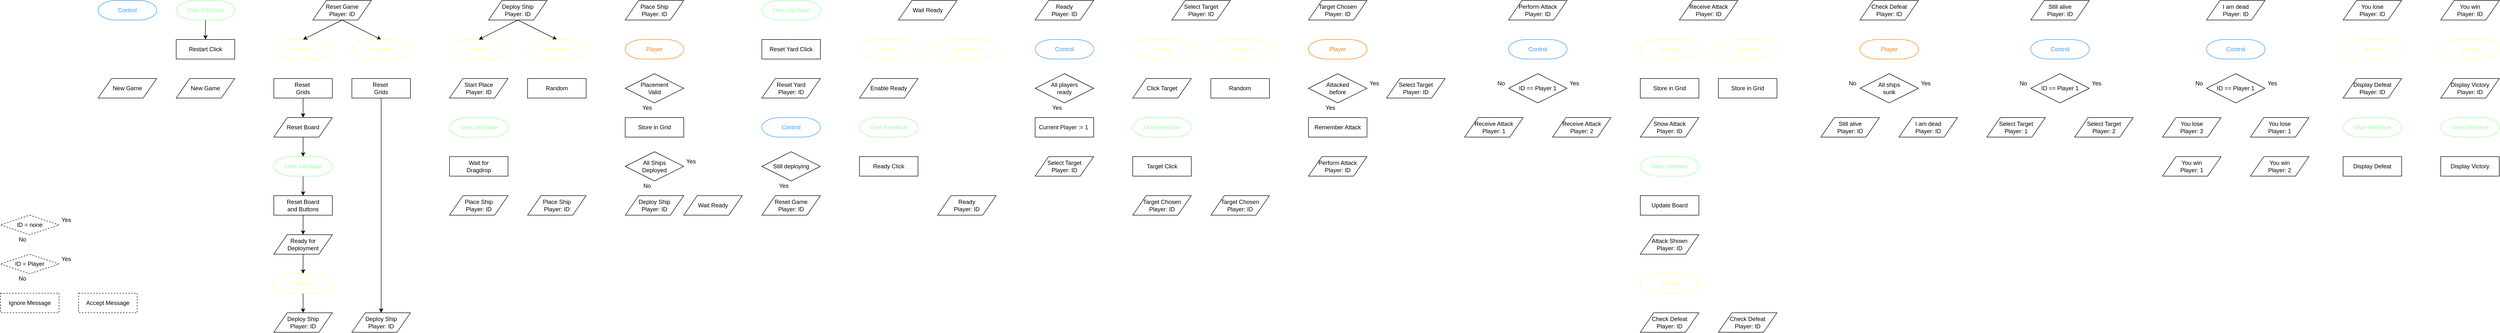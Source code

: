 <mxfile>
    <diagram id="Xxi2teXrWEbcAyIqJvam" name="Page-1">
        <mxGraphModel dx="1813" dy="797" grid="1" gridSize="10" guides="1" tooltips="1" connect="1" arrows="1" fold="1" page="0" pageScale="1" pageWidth="1654" pageHeight="2336" background="none" math="0" shadow="0">
            <root>
                <mxCell id="0"/>
                <mxCell id="1" parent="0"/>
                <mxCell id="10" value="New Game" style="shape=parallelogram;html=1;strokeWidth=1;perimeter=parallelogramPerimeter;whiteSpace=wrap;rounded=0;arcSize=12;size=0.23;fillColor=none;" vertex="1" parent="1">
                    <mxGeometry x="-120" y="240" width="120" height="40" as="geometry"/>
                </mxCell>
                <mxCell id="128" style="edgeStyle=none;html=1;exitX=0.5;exitY=1;exitDx=0;exitDy=0;entryX=0.5;entryY=0;entryDx=0;entryDy=0;" edge="1" parent="1" source="55" target="103">
                    <mxGeometry relative="1" as="geometry"/>
                </mxCell>
                <mxCell id="55" value="Reset&amp;nbsp;&lt;br&gt;Grids" style="rounded=0;whiteSpace=wrap;html=1;fillColor=none;" vertex="1" parent="1">
                    <mxGeometry x="240" y="240" width="120" height="40" as="geometry"/>
                </mxCell>
                <mxCell id="168" style="edgeStyle=none;html=1;entryX=0.5;entryY=0;entryDx=0;entryDy=0;" edge="1" parent="1" source="59" target="63">
                    <mxGeometry relative="1" as="geometry"/>
                </mxCell>
                <mxCell id="59" value="Reset Board&lt;br&gt;and Buttons" style="rounded=0;whiteSpace=wrap;html=1;fillColor=none;" vertex="1" parent="1">
                    <mxGeometry x="240" y="480" width="120" height="40" as="geometry"/>
                </mxCell>
                <mxCell id="169" style="edgeStyle=none;html=1;entryX=0.5;entryY=0;entryDx=0;entryDy=0;entryPerimeter=0;" edge="1" parent="1" source="63" target="167">
                    <mxGeometry relative="1" as="geometry"/>
                </mxCell>
                <mxCell id="63" value="Ready for&lt;br&gt;Deployment" style="shape=parallelogram;html=1;strokeWidth=1;perimeter=parallelogramPerimeter;whiteSpace=wrap;rounded=0;arcSize=12;size=0.23;fillColor=none;" vertex="1" parent="1">
                    <mxGeometry x="240" y="560" width="120" height="40" as="geometry"/>
                </mxCell>
                <mxCell id="239" style="edgeStyle=none;html=1;entryX=0.5;entryY=0;entryDx=0;entryDy=0;strokeColor=#FFFFFF;fontColor=#CCCC00;" edge="1" parent="1" source="79" target="55">
                    <mxGeometry relative="1" as="geometry"/>
                </mxCell>
                <mxCell id="79" value="Human" style="strokeWidth=1;html=1;shape=mxgraph.flowchart.terminator;whiteSpace=wrap;rounded=0;fillColor=none;fixedWidth=0;perimeter=rectanglePerimeter;expand=1;autosize=0;strokeColor=#FFFF99;fontColor=#FFFF99;" vertex="1" parent="1">
                    <mxGeometry x="240" y="160" width="120" height="40" as="geometry"/>
                </mxCell>
                <mxCell id="151" style="edgeStyle=none;html=1;exitX=0.5;exitY=1;exitDx=0;exitDy=0;exitPerimeter=0;entryX=0.5;entryY=0;entryDx=0;entryDy=0;" edge="1" parent="1" source="80" target="59">
                    <mxGeometry relative="1" as="geometry"/>
                </mxCell>
                <mxCell id="80" value="User Interface" style="strokeWidth=1;html=1;shape=mxgraph.flowchart.terminator;whiteSpace=wrap;rounded=0;fillColor=none;fixedWidth=0;perimeter=rectanglePerimeter;expand=1;autosize=0;strokeColor=#99FF99;fontColor=#99FF99;" vertex="1" parent="1">
                    <mxGeometry x="240" y="400" width="120" height="40" as="geometry"/>
                </mxCell>
                <mxCell id="159" style="edgeStyle=none;html=1;exitX=0.5;exitY=1;exitDx=0;exitDy=0;entryX=0.5;entryY=0;entryDx=0;entryDy=0;entryPerimeter=0;" edge="1" parent="1" source="103" target="80">
                    <mxGeometry relative="1" as="geometry"/>
                </mxCell>
                <mxCell id="103" value="Reset Board" style="shape=parallelogram;html=1;strokeWidth=1;perimeter=parallelogramPerimeter;whiteSpace=wrap;rounded=0;arcSize=12;size=0.23;fillColor=none;" vertex="1" parent="1">
                    <mxGeometry x="240" y="320" width="120" height="40" as="geometry"/>
                </mxCell>
                <mxCell id="143" style="edgeStyle=none;html=1;exitX=0.5;exitY=1;exitDx=0;exitDy=0;exitPerimeter=0;entryX=0.5;entryY=0;entryDx=0;entryDy=0;" edge="1" parent="1" source="109" target="111">
                    <mxGeometry relative="1" as="geometry"/>
                </mxCell>
                <mxCell id="109" value="User Interface" style="strokeWidth=1;html=1;shape=mxgraph.flowchart.terminator;whiteSpace=wrap;rounded=0;fillColor=none;fixedWidth=0;perimeter=rectanglePerimeter;expand=1;autosize=0;strokeColor=#99FF99;fontColor=#99FF99;" vertex="1" parent="1">
                    <mxGeometry x="40" y="80" width="120" height="40" as="geometry"/>
                </mxCell>
                <mxCell id="317" style="edgeStyle=none;html=1;entryX=0.5;entryY=0;entryDx=0;entryDy=0;strokeColor=#FFFFFF;fontColor=#CCCC00;" edge="1" parent="1" source="111" target="316">
                    <mxGeometry relative="1" as="geometry"/>
                </mxCell>
                <mxCell id="111" value="Restart Click" style="rounded=0;whiteSpace=wrap;html=1;fillColor=none;" vertex="1" parent="1">
                    <mxGeometry x="40" y="160" width="120" height="40" as="geometry"/>
                </mxCell>
                <mxCell id="157" style="edgeStyle=none;html=1;exitX=0.5;exitY=1;exitDx=0;exitDy=0;entryX=0.5;entryY=0;entryDx=0;entryDy=0;entryPerimeter=0;" edge="1" parent="1" source="130" target="133">
                    <mxGeometry relative="1" as="geometry"/>
                </mxCell>
                <mxCell id="158" style="edgeStyle=none;html=1;exitX=0.5;exitY=1;exitDx=0;exitDy=0;entryX=0.5;entryY=0;entryDx=0;entryDy=0;entryPerimeter=0;" edge="1" parent="1" source="130" target="79">
                    <mxGeometry relative="1" as="geometry"/>
                </mxCell>
                <mxCell id="130" value="Reset Game&lt;br&gt;Player: ID" style="shape=parallelogram;html=1;strokeWidth=1;perimeter=parallelogramPerimeter;whiteSpace=wrap;rounded=0;arcSize=12;size=0.23;fillColor=none;" vertex="1" parent="1">
                    <mxGeometry x="320" y="80" width="120" height="40" as="geometry"/>
                </mxCell>
                <mxCell id="131" style="edgeStyle=none;html=1;exitX=0.5;exitY=1;exitDx=0;exitDy=0;entryX=0.5;entryY=0;entryDx=0;entryDy=0;" edge="1" parent="1" source="132" target="134">
                    <mxGeometry relative="1" as="geometry"/>
                </mxCell>
                <mxCell id="132" value="Reset&amp;nbsp;&lt;br&gt;Grids" style="rounded=0;whiteSpace=wrap;html=1;fillColor=none;" vertex="1" parent="1">
                    <mxGeometry x="400" y="240" width="120" height="40" as="geometry"/>
                </mxCell>
                <mxCell id="240" style="edgeStyle=none;html=1;entryX=0.5;entryY=0;entryDx=0;entryDy=0;strokeColor=#FFFFFF;fontColor=#CCCC00;" edge="1" parent="1" source="133" target="132">
                    <mxGeometry relative="1" as="geometry"/>
                </mxCell>
                <mxCell id="133" value="Computer" style="strokeWidth=1;html=1;shape=mxgraph.flowchart.terminator;whiteSpace=wrap;rounded=0;fillColor=none;fixedWidth=0;perimeter=rectanglePerimeter;expand=1;autosize=0;strokeColor=#FFFF99;fontColor=#FFFF99;" vertex="1" parent="1">
                    <mxGeometry x="400" y="160" width="120" height="40" as="geometry"/>
                </mxCell>
                <mxCell id="134" value="Deploy Ship&lt;br&gt;Player: ID" style="shape=parallelogram;html=1;strokeWidth=1;perimeter=parallelogramPerimeter;whiteSpace=wrap;rounded=0;arcSize=12;size=0.23;fillColor=none;" vertex="1" parent="1">
                    <mxGeometry x="400" y="720" width="120" height="40" as="geometry"/>
                </mxCell>
                <mxCell id="318" style="edgeStyle=none;html=1;entryX=0.5;entryY=0;entryDx=0;entryDy=0;strokeColor=#FFFFFF;fontColor=#CCCC00;exitX=0.5;exitY=1;exitDx=0;exitDy=0;exitPerimeter=0;" edge="1" parent="1" source="335" target="10">
                    <mxGeometry relative="1" as="geometry">
                        <mxPoint x="-60" y="200" as="sourcePoint"/>
                    </mxGeometry>
                </mxCell>
                <mxCell id="183" style="edgeStyle=none;html=1;entryX=0.5;entryY=0;entryDx=0;entryDy=0;strokeColor=#FFFFFF;fontColor=#FFFFFF;" edge="1" parent="1" source="162" target="180">
                    <mxGeometry relative="1" as="geometry"/>
                </mxCell>
                <mxCell id="162" value="Human" style="strokeWidth=1;html=1;shape=mxgraph.flowchart.terminator;whiteSpace=wrap;rounded=0;fillColor=none;fixedWidth=0;perimeter=rectanglePerimeter;expand=1;autosize=0;strokeColor=#FFFF99;fontColor=#FFFF99;" vertex="1" parent="1">
                    <mxGeometry x="600" y="160" width="120" height="40" as="geometry"/>
                </mxCell>
                <mxCell id="163" style="edgeStyle=none;html=1;exitX=0.5;exitY=1;exitDx=0;exitDy=0;entryX=0.5;entryY=0;entryDx=0;entryDy=0;entryPerimeter=0;" edge="1" parent="1" source="165" target="166">
                    <mxGeometry relative="1" as="geometry"/>
                </mxCell>
                <mxCell id="164" style="edgeStyle=none;html=1;exitX=0.5;exitY=1;exitDx=0;exitDy=0;entryX=0.5;entryY=0;entryDx=0;entryDy=0;entryPerimeter=0;" edge="1" parent="1" source="165" target="162">
                    <mxGeometry relative="1" as="geometry"/>
                </mxCell>
                <mxCell id="165" value="Deploy Ship&lt;br&gt;Player: ID" style="shape=parallelogram;html=1;strokeWidth=1;perimeter=parallelogramPerimeter;whiteSpace=wrap;rounded=0;arcSize=12;size=0.23;fillColor=none;" vertex="1" parent="1">
                    <mxGeometry x="680" y="80" width="120" height="40" as="geometry"/>
                </mxCell>
                <mxCell id="203" style="edgeStyle=none;html=1;entryX=0.5;entryY=0;entryDx=0;entryDy=0;strokeColor=#FFFFFF;fontColor=#FFFFFF;" edge="1" parent="1" source="166" target="200">
                    <mxGeometry relative="1" as="geometry"/>
                </mxCell>
                <mxCell id="166" value="Computer" style="strokeWidth=1;html=1;shape=mxgraph.flowchart.terminator;whiteSpace=wrap;rounded=0;fillColor=none;fixedWidth=0;perimeter=rectanglePerimeter;expand=1;autosize=0;strokeColor=#FFFF99;fontColor=#FFFF99;" vertex="1" parent="1">
                    <mxGeometry x="760" y="160" width="120" height="40" as="geometry"/>
                </mxCell>
                <mxCell id="171" style="edgeStyle=none;html=1;entryX=0.5;entryY=0;entryDx=0;entryDy=0;" edge="1" parent="1" source="167" target="170">
                    <mxGeometry relative="1" as="geometry"/>
                </mxCell>
                <mxCell id="167" value="Human" style="strokeWidth=1;html=1;shape=mxgraph.flowchart.terminator;whiteSpace=wrap;rounded=0;fillColor=none;fixedWidth=0;perimeter=rectanglePerimeter;expand=1;autosize=0;strokeColor=#FFFF99;fontColor=#FFFF99;" vertex="1" parent="1">
                    <mxGeometry x="240" y="640" width="120" height="40" as="geometry"/>
                </mxCell>
                <mxCell id="170" value="Deploy Ship&lt;br&gt;Player: ID" style="shape=parallelogram;html=1;strokeWidth=1;perimeter=parallelogramPerimeter;whiteSpace=wrap;rounded=0;arcSize=12;size=0.23;fillColor=none;" vertex="1" parent="1">
                    <mxGeometry x="240" y="720" width="120" height="40" as="geometry"/>
                </mxCell>
                <mxCell id="178" style="edgeStyle=none;html=1;entryX=0.5;entryY=0;entryDx=0;entryDy=0;entryPerimeter=0;strokeColor=#FFFFFF;fontColor=#FFFFFF;dashed=1;" edge="1" parent="1" source="172" target="176">
                    <mxGeometry relative="1" as="geometry"/>
                </mxCell>
                <mxCell id="172" value="Message" style="shape=parallelogram;html=1;strokeWidth=1;perimeter=parallelogramPerimeter;whiteSpace=wrap;rounded=0;arcSize=12;size=0.23;fillColor=none;fontColor=#FFFFFF;strokeColor=#FFFFFF;dashed=1;" vertex="1" parent="1">
                    <mxGeometry x="-320" y="160" width="120" height="40" as="geometry"/>
                </mxCell>
                <mxCell id="174" style="edgeStyle=none;html=1;entryX=0.5;entryY=0;entryDx=0;entryDy=0;strokeColor=#FFFFFF;fontColor=#FFFFFF;dashed=1;" edge="1" parent="1" source="173" target="172">
                    <mxGeometry relative="1" as="geometry"/>
                </mxCell>
                <mxCell id="173" value="Subject Broadcasts" style="strokeWidth=1;html=1;shape=mxgraph.flowchart.terminator;whiteSpace=wrap;rounded=0;fillColor=none;fixedWidth=0;perimeter=rectanglePerimeter;expand=1;autosize=0;fontColor=#FFFFFF;strokeColor=#FFFFFF;dashed=1;" vertex="1" parent="1">
                    <mxGeometry x="-320" y="80" width="120" height="40" as="geometry"/>
                </mxCell>
                <mxCell id="176" value="Subscriber Receives" style="strokeWidth=1;html=1;shape=mxgraph.flowchart.terminator;whiteSpace=wrap;rounded=0;fillColor=none;fixedWidth=0;perimeter=rectanglePerimeter;expand=1;autosize=0;fontColor=#FFFFFF;strokeColor=#FFFFFF;dashed=1;" vertex="1" parent="1">
                    <mxGeometry x="-320" y="240" width="120" height="40" as="geometry"/>
                </mxCell>
                <mxCell id="179" value="User Interface" style="strokeWidth=1;html=1;shape=mxgraph.flowchart.terminator;whiteSpace=wrap;rounded=0;fillColor=none;fixedWidth=0;perimeter=rectanglePerimeter;expand=1;autosize=0;strokeColor=#99FF99;fontColor=#99FF99;" vertex="1" parent="1">
                    <mxGeometry x="600" y="320" width="120" height="40" as="geometry"/>
                </mxCell>
                <mxCell id="184" style="edgeStyle=none;html=1;entryX=0.5;entryY=0;entryDx=0;entryDy=0;entryPerimeter=0;strokeColor=#FFFFFF;fontColor=#FFFFFF;" edge="1" parent="1" source="180" target="179">
                    <mxGeometry relative="1" as="geometry"/>
                </mxCell>
                <mxCell id="180" value="Start Place&lt;br&gt;Player: ID" style="shape=parallelogram;html=1;strokeWidth=1;perimeter=parallelogramPerimeter;whiteSpace=wrap;rounded=0;arcSize=12;size=0.23;fillColor=none;" vertex="1" parent="1">
                    <mxGeometry x="600" y="240" width="120" height="40" as="geometry"/>
                </mxCell>
                <mxCell id="189" style="edgeStyle=none;html=1;entryX=0.5;entryY=0;entryDx=0;entryDy=0;entryPerimeter=0;strokeColor=#FFFFFF;fontColor=#FFFFFF;exitX=0.5;exitY=1;exitDx=0;exitDy=0;exitPerimeter=0;" edge="1" parent="1" source="207" target="187">
                    <mxGeometry relative="1" as="geometry">
                        <mxPoint x="1050" y="210" as="sourcePoint"/>
                    </mxGeometry>
                </mxCell>
                <mxCell id="182" value="Place Ship&lt;br&gt;Player: ID" style="shape=parallelogram;html=1;strokeWidth=1;perimeter=parallelogramPerimeter;whiteSpace=wrap;rounded=0;arcSize=12;size=0.23;fillColor=none;" vertex="1" parent="1">
                    <mxGeometry x="600" y="480" width="120" height="40" as="geometry"/>
                </mxCell>
                <mxCell id="191" style="edgeStyle=none;html=1;entryX=0.5;entryY=0;entryDx=0;entryDy=0;strokeColor=#FFFFFF;fontColor=#FFFFFF;" edge="1" parent="1" source="187" target="190">
                    <mxGeometry relative="1" as="geometry"/>
                </mxCell>
                <mxCell id="187" value="Placement&lt;br&gt;Valid" style="strokeWidth=1;html=1;shape=mxgraph.flowchart.decision;whiteSpace=wrap;fillColor=none;" vertex="1" parent="1">
                    <mxGeometry x="960" y="230" width="120" height="60" as="geometry"/>
                </mxCell>
                <mxCell id="188" value="Yes" style="text;html=1;strokeColor=none;fillColor=none;align=center;verticalAlign=middle;whiteSpace=wrap;rounded=0;strokeWidth=1;" vertex="1" parent="1">
                    <mxGeometry x="990" y="290" width="30" height="20" as="geometry"/>
                </mxCell>
                <mxCell id="206" style="edgeStyle=none;html=1;entryX=0.5;entryY=0;entryDx=0;entryDy=0;entryPerimeter=0;strokeColor=#FFFFFF;fontColor=#FFFFFF;" edge="1" parent="1" source="190" target="204">
                    <mxGeometry relative="1" as="geometry"/>
                </mxCell>
                <mxCell id="190" value="Store in Grid" style="rounded=0;whiteSpace=wrap;html=1;fillColor=none;" vertex="1" parent="1">
                    <mxGeometry x="960" y="320" width="120" height="40" as="geometry"/>
                </mxCell>
                <mxCell id="320" style="edgeStyle=none;html=1;entryX=0.5;entryY=0;entryDx=0;entryDy=0;strokeColor=#FFFFFF;fontColor=#CCCC00;exitX=0.5;exitY=1;exitDx=0;exitDy=0;exitPerimeter=0;" edge="1" parent="1" source="179" target="319">
                    <mxGeometry relative="1" as="geometry">
                        <mxPoint x="660" y="440" as="sourcePoint"/>
                    </mxGeometry>
                </mxCell>
                <mxCell id="199" style="edgeStyle=none;html=1;strokeColor=#FFFFFF;fontColor=#FFFFFF;entryX=0.5;entryY=0;entryDx=0;entryDy=0;entryPerimeter=0;" edge="1" parent="1" source="198" target="207">
                    <mxGeometry relative="1" as="geometry">
                        <mxPoint x="1060" y="150" as="targetPoint"/>
                    </mxGeometry>
                </mxCell>
                <mxCell id="198" value="Place Ship&lt;br&gt;Player: ID" style="shape=parallelogram;html=1;strokeWidth=1;perimeter=parallelogramPerimeter;whiteSpace=wrap;rounded=0;arcSize=12;size=0.23;fillColor=none;" vertex="1" parent="1">
                    <mxGeometry x="960" y="80" width="120" height="40" as="geometry"/>
                </mxCell>
                <mxCell id="202" style="edgeStyle=none;html=1;entryX=0.5;entryY=0;entryDx=0;entryDy=0;strokeColor=#FFFFFF;fontColor=#FFFFFF;" edge="1" parent="1" source="200" target="201">
                    <mxGeometry relative="1" as="geometry"/>
                </mxCell>
                <mxCell id="200" value="Random" style="rounded=0;whiteSpace=wrap;html=1;fillColor=none;" vertex="1" parent="1">
                    <mxGeometry x="760" y="240" width="120" height="40" as="geometry"/>
                </mxCell>
                <mxCell id="201" value="Place Ship&lt;br&gt;Player: ID" style="shape=parallelogram;html=1;strokeWidth=1;perimeter=parallelogramPerimeter;whiteSpace=wrap;rounded=0;arcSize=12;size=0.23;fillColor=none;" vertex="1" parent="1">
                    <mxGeometry x="760" y="480" width="120" height="40" as="geometry"/>
                </mxCell>
                <mxCell id="210" style="edgeStyle=none;html=1;entryX=0.5;entryY=0;entryDx=0;entryDy=0;strokeColor=#FFFFFF;fontColor=#CCCC00;" edge="1" parent="1" source="204" target="209">
                    <mxGeometry relative="1" as="geometry"/>
                </mxCell>
                <mxCell id="204" value="All Ships&lt;br&gt;Deployed" style="strokeWidth=1;html=1;shape=mxgraph.flowchart.decision;whiteSpace=wrap;fillColor=none;" vertex="1" parent="1">
                    <mxGeometry x="960" y="390" width="120" height="60" as="geometry"/>
                </mxCell>
                <mxCell id="205" value="No" style="text;html=1;strokeColor=none;fillColor=none;align=center;verticalAlign=middle;whiteSpace=wrap;rounded=0;strokeWidth=1;" vertex="1" parent="1">
                    <mxGeometry x="990" y="450" width="30" height="20" as="geometry"/>
                </mxCell>
                <mxCell id="207" value="Player" style="strokeWidth=1;html=1;shape=mxgraph.flowchart.terminator;whiteSpace=wrap;rounded=0;fillColor=none;fixedWidth=0;perimeter=rectanglePerimeter;expand=1;autosize=0;strokeColor=#FF8000;fontColor=#FF8000;" vertex="1" parent="1">
                    <mxGeometry x="960" y="160" width="120" height="40" as="geometry"/>
                </mxCell>
                <mxCell id="209" value="Deploy Ship&lt;br&gt;Player: ID" style="shape=parallelogram;html=1;strokeWidth=1;perimeter=parallelogramPerimeter;whiteSpace=wrap;rounded=0;arcSize=12;size=0.23;fillColor=none;" vertex="1" parent="1">
                    <mxGeometry x="960" y="480" width="120" height="40" as="geometry"/>
                </mxCell>
                <mxCell id="328" style="edgeStyle=none;html=1;entryX=0.5;entryY=0;entryDx=0;entryDy=0;strokeColor=#FFFFFF;fontColor=#CCCC00;" edge="1" parent="1" source="212" target="327">
                    <mxGeometry relative="1" as="geometry"/>
                </mxCell>
                <mxCell id="212" value="Reset Yard Click" style="rounded=0;whiteSpace=wrap;html=1;fillColor=none;" vertex="1" parent="1">
                    <mxGeometry x="1240" y="160" width="120" height="40" as="geometry"/>
                </mxCell>
                <mxCell id="217" value="Reset Game&lt;br&gt;Player: ID" style="shape=parallelogram;html=1;strokeWidth=1;perimeter=parallelogramPerimeter;whiteSpace=wrap;rounded=0;arcSize=12;size=0.23;fillColor=none;" vertex="1" parent="1">
                    <mxGeometry x="1240" y="480" width="120" height="40" as="geometry"/>
                </mxCell>
                <mxCell id="273" style="edgeStyle=none;html=1;exitX=0.5;exitY=1;exitDx=0;exitDy=0;entryX=0.5;entryY=0;entryDx=0;entryDy=0;entryPerimeter=0;dashed=1;strokeColor=#FFFFFF;fontColor=#CCCC00;" edge="1" parent="1" source="243" target="252">
                    <mxGeometry relative="1" as="geometry"/>
                </mxCell>
                <mxCell id="243" value="Message&lt;br&gt;Player: ID" style="shape=parallelogram;html=1;strokeWidth=1;perimeter=parallelogramPerimeter;whiteSpace=wrap;rounded=0;arcSize=12;size=0.23;fillColor=none;fontColor=#FFFFFF;strokeColor=#FFFFFF;dashed=1;" vertex="1" parent="1">
                    <mxGeometry x="-320" y="360" width="120" height="40" as="geometry"/>
                </mxCell>
                <mxCell id="267" style="edgeStyle=none;html=1;exitX=1;exitY=0.5;exitDx=0;exitDy=0;exitPerimeter=0;entryX=0;entryY=0.5;entryDx=0;entryDy=0;dashed=1;strokeColor=#FFFFFF;fontColor=#CCCC00;entryPerimeter=0;" edge="1" parent="1" source="249" target="276">
                    <mxGeometry relative="1" as="geometry">
                        <mxPoint x="-160" y="630" as="targetPoint"/>
                    </mxGeometry>
                </mxCell>
                <mxCell id="274" style="edgeStyle=none;html=1;exitX=0.5;exitY=1;exitDx=0;exitDy=0;exitPerimeter=0;entryX=0.5;entryY=0;entryDx=0;entryDy=0;dashed=1;strokeColor=#FFFFFF;fontColor=#CCCC00;" edge="1" parent="1" source="249" target="269">
                    <mxGeometry relative="1" as="geometry"/>
                </mxCell>
                <mxCell id="249" value="ID = Player" style="strokeWidth=1;html=1;shape=mxgraph.flowchart.decision;whiteSpace=wrap;fillColor=none;dashed=1;" vertex="1" parent="1">
                    <mxGeometry x="-320" y="600" width="120" height="40" as="geometry"/>
                </mxCell>
                <mxCell id="250" value="No" style="text;html=1;strokeColor=none;fillColor=none;align=center;verticalAlign=middle;whiteSpace=wrap;rounded=0;strokeWidth=1;" vertex="1" parent="1">
                    <mxGeometry x="-290" y="640" width="30" height="20" as="geometry"/>
                </mxCell>
                <mxCell id="262" style="edgeStyle=none;html=1;entryX=0.5;entryY=0;entryDx=0;entryDy=0;entryPerimeter=0;strokeColor=#FFFFFF;fontColor=#CCCC00;dashed=1;" edge="1" parent="1" source="252" target="255">
                    <mxGeometry relative="1" as="geometry"/>
                </mxCell>
                <mxCell id="252" value="Player" style="strokeWidth=1;html=1;shape=mxgraph.flowchart.terminator;whiteSpace=wrap;rounded=0;fillColor=none;fixedWidth=0;perimeter=rectanglePerimeter;expand=1;autosize=0;fontColor=#FFFFFF;strokeColor=#FFFFFF;dashed=1;" vertex="1" parent="1">
                    <mxGeometry x="-320" y="440" width="120" height="40" as="geometry"/>
                </mxCell>
                <mxCell id="257" style="edgeStyle=none;html=1;entryX=0.5;entryY=0;entryDx=0;entryDy=0;entryPerimeter=0;strokeColor=#FFFFFF;fontColor=#CCCC00;dashed=1;" edge="1" parent="1" source="255" target="249">
                    <mxGeometry relative="1" as="geometry"/>
                </mxCell>
                <mxCell id="255" value="ID = none" style="strokeWidth=1;html=1;shape=mxgraph.flowchart.decision;whiteSpace=wrap;fillColor=none;dashed=1;" vertex="1" parent="1">
                    <mxGeometry x="-320" y="520" width="120" height="40" as="geometry"/>
                </mxCell>
                <mxCell id="256" value="No" style="text;html=1;strokeColor=none;fillColor=none;align=center;verticalAlign=middle;whiteSpace=wrap;rounded=0;strokeWidth=1;" vertex="1" parent="1">
                    <mxGeometry x="-290" y="560" width="30" height="20" as="geometry"/>
                </mxCell>
                <mxCell id="264" value="Yes" style="text;html=1;strokeColor=none;fillColor=none;align=center;verticalAlign=middle;whiteSpace=wrap;rounded=0;strokeWidth=1;" vertex="1" parent="1">
                    <mxGeometry x="-200" y="520" width="30" height="20" as="geometry"/>
                </mxCell>
                <mxCell id="268" value="" style="edgeStyle=segmentEdgeStyle;endArrow=classic;html=1;curved=0;rounded=0;endSize=8;startSize=8;dashed=1;strokeColor=#FFFFFF;fontColor=#CCCC00;exitX=1;exitY=0.5;exitDx=0;exitDy=0;entryX=0.5;entryY=0;entryDx=0;entryDy=0;exitPerimeter=0;entryPerimeter=0;" edge="1" parent="1" source="255" target="276">
                    <mxGeometry width="50" height="50" relative="1" as="geometry">
                        <mxPoint x="-140" y="540" as="sourcePoint"/>
                        <mxPoint x="-100" y="610" as="targetPoint"/>
                    </mxGeometry>
                </mxCell>
                <mxCell id="269" value="Ignore Message" style="rounded=0;whiteSpace=wrap;html=1;fillColor=none;dashed=1;" vertex="1" parent="1">
                    <mxGeometry x="-320" y="680" width="120" height="40" as="geometry"/>
                </mxCell>
                <mxCell id="271" value="Yes" style="text;html=1;strokeColor=none;fillColor=none;align=center;verticalAlign=middle;whiteSpace=wrap;rounded=0;strokeWidth=1;" vertex="1" parent="1">
                    <mxGeometry x="-200" y="600" width="30" height="20" as="geometry"/>
                </mxCell>
                <mxCell id="275" value="Accept Message" style="rounded=0;whiteSpace=wrap;html=1;fillColor=none;dashed=1;" vertex="1" parent="1">
                    <mxGeometry x="-160" y="680" width="120" height="40" as="geometry"/>
                </mxCell>
                <mxCell id="277" style="edgeStyle=none;html=1;entryX=0.5;entryY=0;entryDx=0;entryDy=0;dashed=1;strokeColor=#FFFFFF;fontColor=#CCCC00;" edge="1" parent="1" source="276" target="275">
                    <mxGeometry relative="1" as="geometry"/>
                </mxCell>
                <mxCell id="276" value="" style="verticalLabelPosition=bottom;verticalAlign=top;html=1;shape=mxgraph.flowchart.on-page_reference;rounded=0;dashed=1;strokeColor=#FFFFFF;strokeWidth=1;fontColor=#CCCC00;fillColor=none;" vertex="1" parent="1">
                    <mxGeometry x="-110" y="610" width="20" height="20" as="geometry"/>
                </mxCell>
                <mxCell id="278" value="Yes" style="text;html=1;strokeColor=none;fillColor=none;align=center;verticalAlign=middle;whiteSpace=wrap;rounded=0;strokeWidth=1;" vertex="1" parent="1">
                    <mxGeometry x="1080" y="400" width="30" height="20" as="geometry"/>
                </mxCell>
                <mxCell id="279" value="Wait Ready" style="shape=parallelogram;html=1;strokeWidth=1;perimeter=parallelogramPerimeter;whiteSpace=wrap;rounded=0;arcSize=12;size=0.23;fillColor=none;" vertex="1" parent="1">
                    <mxGeometry x="1080" y="480" width="120" height="40" as="geometry"/>
                </mxCell>
                <mxCell id="280" value="" style="edgeStyle=segmentEdgeStyle;endArrow=classic;html=1;curved=0;rounded=0;endSize=8;startSize=8;strokeColor=#FFFFFF;fontColor=#CCCC00;exitX=1;exitY=0.5;exitDx=0;exitDy=0;exitPerimeter=0;" edge="1" parent="1" source="204" target="279">
                    <mxGeometry width="50" height="50" relative="1" as="geometry">
                        <mxPoint x="900" y="410" as="sourcePoint"/>
                        <mxPoint x="950" y="360" as="targetPoint"/>
                    </mxGeometry>
                </mxCell>
                <mxCell id="285" style="edgeStyle=none;html=1;entryX=0.5;entryY=0;entryDx=0;entryDy=0;strokeColor=#FFFFFF;fontColor=#CCCC00;" edge="1" parent="1" source="282" target="284">
                    <mxGeometry relative="1" as="geometry"/>
                </mxCell>
                <mxCell id="282" value="User Interface" style="strokeWidth=1;html=1;shape=mxgraph.flowchart.terminator;whiteSpace=wrap;rounded=0;fillColor=none;fixedWidth=0;perimeter=rectanglePerimeter;expand=1;autosize=0;strokeColor=#99FF99;fontColor=#99FF99;" vertex="1" parent="1">
                    <mxGeometry x="1440" y="320" width="120" height="40" as="geometry"/>
                </mxCell>
                <mxCell id="313" style="edgeStyle=none;html=1;entryX=0;entryY=0.5;entryDx=0;entryDy=0;entryPerimeter=0;strokeColor=#FFFFFF;fontColor=#CCCC00;" edge="1" parent="1" source="284" target="312">
                    <mxGeometry relative="1" as="geometry"/>
                </mxCell>
                <mxCell id="284" value="Ready Click" style="rounded=0;whiteSpace=wrap;html=1;fillColor=none;" vertex="1" parent="1">
                    <mxGeometry x="1440" y="400" width="120" height="40" as="geometry"/>
                </mxCell>
                <mxCell id="291" style="edgeStyle=none;html=1;exitX=0.5;exitY=1;exitDx=0;exitDy=0;entryX=0.5;entryY=0;entryDx=0;entryDy=0;entryPerimeter=0;strokeColor=#FFFFFF;fontColor=#CCCC00;" edge="1" parent="1" source="287" target="289">
                    <mxGeometry relative="1" as="geometry"/>
                </mxCell>
                <mxCell id="292" style="edgeStyle=none;html=1;exitX=0.5;exitY=1;exitDx=0;exitDy=0;entryX=0.5;entryY=0;entryDx=0;entryDy=0;entryPerimeter=0;strokeColor=#FFFFFF;fontColor=#CCCC00;" edge="1" parent="1" source="287" target="290">
                    <mxGeometry relative="1" as="geometry"/>
                </mxCell>
                <mxCell id="287" value="Wait Ready" style="shape=parallelogram;html=1;strokeWidth=1;perimeter=parallelogramPerimeter;whiteSpace=wrap;rounded=0;arcSize=12;size=0.23;fillColor=none;" vertex="1" parent="1">
                    <mxGeometry x="1520" y="80" width="120" height="40" as="geometry"/>
                </mxCell>
                <mxCell id="295" style="edgeStyle=none;html=1;entryX=0.5;entryY=0;entryDx=0;entryDy=0;strokeColor=#FFFFFF;fontColor=#CCCC00;" edge="1" parent="1" source="289" target="293">
                    <mxGeometry relative="1" as="geometry"/>
                </mxCell>
                <mxCell id="289" value="Human" style="strokeWidth=1;html=1;shape=mxgraph.flowchart.terminator;whiteSpace=wrap;rounded=0;fillColor=none;fixedWidth=0;perimeter=rectanglePerimeter;expand=1;autosize=0;strokeColor=#FFFF99;fontColor=#FFFF99;" vertex="1" parent="1">
                    <mxGeometry x="1440" y="160" width="120" height="40" as="geometry"/>
                </mxCell>
                <mxCell id="314" style="edgeStyle=none;html=1;entryX=0.5;entryY=0;entryDx=0;entryDy=0;entryPerimeter=0;strokeColor=#FFFFFF;fontColor=#CCCC00;" edge="1" parent="1" source="290" target="312">
                    <mxGeometry relative="1" as="geometry"/>
                </mxCell>
                <mxCell id="290" value="Computer" style="strokeWidth=1;html=1;shape=mxgraph.flowchart.terminator;whiteSpace=wrap;rounded=0;fillColor=none;fixedWidth=0;perimeter=rectanglePerimeter;expand=1;autosize=0;strokeColor=#FFFF99;fontColor=#FFFF99;" vertex="1" parent="1">
                    <mxGeometry x="1600" y="160" width="120" height="40" as="geometry"/>
                </mxCell>
                <mxCell id="294" style="edgeStyle=none;html=1;entryX=0.5;entryY=0;entryDx=0;entryDy=0;entryPerimeter=0;strokeColor=#FFFFFF;fontColor=#CCCC00;" edge="1" parent="1" source="293" target="282">
                    <mxGeometry relative="1" as="geometry"/>
                </mxCell>
                <mxCell id="293" value="Enable Ready" style="shape=parallelogram;html=1;strokeWidth=1;perimeter=parallelogramPerimeter;whiteSpace=wrap;rounded=0;arcSize=12;size=0.23;fillColor=none;" vertex="1" parent="1">
                    <mxGeometry x="1440" y="240" width="120" height="40" as="geometry"/>
                </mxCell>
                <mxCell id="311" value="Ready&lt;br&gt;Player: ID" style="shape=parallelogram;html=1;strokeWidth=1;perimeter=parallelogramPerimeter;whiteSpace=wrap;rounded=0;arcSize=12;size=0.23;fillColor=none;" vertex="1" parent="1">
                    <mxGeometry x="1600" y="480" width="120" height="40" as="geometry"/>
                </mxCell>
                <mxCell id="315" style="edgeStyle=none;html=1;entryX=0.5;entryY=0;entryDx=0;entryDy=0;strokeColor=#FFFFFF;fontColor=#CCCC00;" edge="1" parent="1" source="312" target="311">
                    <mxGeometry relative="1" as="geometry"/>
                </mxCell>
                <mxCell id="312" value="" style="verticalLabelPosition=bottom;verticalAlign=top;html=1;shape=mxgraph.flowchart.on-page_reference;rounded=0;strokeColor=#FFFFFF;strokeWidth=1;fontColor=#CCCC00;fillColor=none;" vertex="1" parent="1">
                    <mxGeometry x="1650" y="410" width="20" height="20" as="geometry"/>
                </mxCell>
                <mxCell id="316" value="New Game" style="shape=parallelogram;html=1;strokeWidth=1;perimeter=parallelogramPerimeter;whiteSpace=wrap;rounded=0;arcSize=12;size=0.23;fillColor=none;" vertex="1" parent="1">
                    <mxGeometry x="40" y="240" width="120" height="40" as="geometry"/>
                </mxCell>
                <mxCell id="321" style="edgeStyle=none;html=1;entryX=0.5;entryY=0;entryDx=0;entryDy=0;strokeColor=#FFFFFF;fontColor=#CCCC00;" edge="1" parent="1" source="319" target="182">
                    <mxGeometry relative="1" as="geometry"/>
                </mxCell>
                <mxCell id="319" value="Wait for&lt;br&gt;Dragdrop" style="rounded=0;whiteSpace=wrap;html=1;fillColor=none;" vertex="1" parent="1">
                    <mxGeometry x="600" y="400" width="120" height="40" as="geometry"/>
                </mxCell>
                <mxCell id="326" style="edgeStyle=none;html=1;entryX=0.5;entryY=0;entryDx=0;entryDy=0;strokeColor=#FFFFFF;fontColor=#CCCC00;" edge="1" parent="1" source="323" target="212">
                    <mxGeometry relative="1" as="geometry"/>
                </mxCell>
                <mxCell id="323" value="User Interface" style="strokeWidth=1;html=1;shape=mxgraph.flowchart.terminator;whiteSpace=wrap;rounded=0;fillColor=none;fixedWidth=0;perimeter=rectanglePerimeter;expand=1;autosize=0;strokeColor=#99FF99;fontColor=#99FF99;" vertex="1" parent="1">
                    <mxGeometry x="1240" y="80" width="120" height="40" as="geometry"/>
                </mxCell>
                <mxCell id="330" style="edgeStyle=none;html=1;entryX=0.5;entryY=0;entryDx=0;entryDy=0;entryPerimeter=0;strokeColor=#FFFFFF;fontColor=#CCCC00;" edge="1" parent="1" source="327" target="329">
                    <mxGeometry relative="1" as="geometry"/>
                </mxCell>
                <mxCell id="327" value="Reset Yard&lt;br&gt;Player: ID" style="shape=parallelogram;html=1;strokeWidth=1;perimeter=parallelogramPerimeter;whiteSpace=wrap;rounded=0;arcSize=12;size=0.23;fillColor=none;" vertex="1" parent="1">
                    <mxGeometry x="1240" y="240" width="120" height="40" as="geometry"/>
                </mxCell>
                <mxCell id="334" style="edgeStyle=none;html=1;entryX=0.5;entryY=0;entryDx=0;entryDy=0;entryPerimeter=0;strokeColor=#FFFFFF;fontColor=#CCCC00;" edge="1" parent="1" source="329" target="331">
                    <mxGeometry relative="1" as="geometry"/>
                </mxCell>
                <mxCell id="329" value="Control" style="strokeWidth=1;html=1;shape=mxgraph.flowchart.terminator;whiteSpace=wrap;rounded=0;fillColor=none;fixedWidth=0;perimeter=rectanglePerimeter;expand=1;autosize=0;strokeColor=#3399FF;fontColor=#3399FF;" vertex="1" parent="1">
                    <mxGeometry x="1240" y="320" width="120" height="40" as="geometry"/>
                </mxCell>
                <mxCell id="333" style="edgeStyle=none;html=1;entryX=0.5;entryY=0;entryDx=0;entryDy=0;strokeColor=#FFFFFF;fontColor=#CCCC00;" edge="1" parent="1" source="331" target="217">
                    <mxGeometry relative="1" as="geometry"/>
                </mxCell>
                <mxCell id="331" value="Still deploying" style="strokeWidth=1;html=1;shape=mxgraph.flowchart.decision;whiteSpace=wrap;fillColor=none;" vertex="1" parent="1">
                    <mxGeometry x="1240" y="390" width="120" height="60" as="geometry"/>
                </mxCell>
                <mxCell id="332" value="Yes" style="text;html=1;strokeColor=none;fillColor=none;align=center;verticalAlign=middle;whiteSpace=wrap;rounded=0;strokeWidth=1;" vertex="1" parent="1">
                    <mxGeometry x="1270" y="450" width="30" height="20" as="geometry"/>
                </mxCell>
                <mxCell id="335" value="Control" style="strokeWidth=1;html=1;shape=mxgraph.flowchart.terminator;whiteSpace=wrap;rounded=0;fillColor=none;fixedWidth=0;perimeter=rectanglePerimeter;expand=1;autosize=0;strokeColor=#3399FF;fontColor=#3399FF;" vertex="1" parent="1">
                    <mxGeometry x="-120" y="80" width="120" height="40" as="geometry"/>
                </mxCell>
                <mxCell id="340" style="edgeStyle=none;html=1;entryX=0.5;entryY=0;entryDx=0;entryDy=0;entryPerimeter=0;strokeColor=#FFFFFF;fontColor=#3399FF;" edge="1" parent="1" source="336" target="338">
                    <mxGeometry relative="1" as="geometry"/>
                </mxCell>
                <mxCell id="336" value="Control" style="strokeWidth=1;html=1;shape=mxgraph.flowchart.terminator;whiteSpace=wrap;rounded=0;fillColor=none;fixedWidth=0;perimeter=rectanglePerimeter;expand=1;autosize=0;strokeColor=#3399FF;fontColor=#3399FF;" vertex="1" parent="1">
                    <mxGeometry x="1800" y="160" width="120" height="40" as="geometry"/>
                </mxCell>
                <mxCell id="339" style="edgeStyle=none;html=1;entryX=0.5;entryY=0;entryDx=0;entryDy=0;entryPerimeter=0;strokeColor=#FFFFFF;fontColor=#3399FF;" edge="1" parent="1" source="337" target="336">
                    <mxGeometry relative="1" as="geometry"/>
                </mxCell>
                <mxCell id="337" value="Ready&lt;br&gt;Player: ID" style="shape=parallelogram;html=1;strokeWidth=1;perimeter=parallelogramPerimeter;whiteSpace=wrap;rounded=0;arcSize=12;size=0.23;fillColor=none;" vertex="1" parent="1">
                    <mxGeometry x="1800" y="80" width="120" height="40" as="geometry"/>
                </mxCell>
                <mxCell id="344" style="edgeStyle=none;html=1;entryX=0.5;entryY=0;entryDx=0;entryDy=0;strokeColor=#FFFFFF;fontColor=#3399FF;" edge="1" parent="1" source="338" target="342">
                    <mxGeometry relative="1" as="geometry"/>
                </mxCell>
                <mxCell id="338" value="All players&lt;br&gt;ready" style="strokeWidth=1;html=1;shape=mxgraph.flowchart.decision;whiteSpace=wrap;fillColor=none;" vertex="1" parent="1">
                    <mxGeometry x="1800" y="230" width="120" height="60" as="geometry"/>
                </mxCell>
                <mxCell id="341" value="Select Target&lt;br&gt;Player: ID" style="shape=parallelogram;html=1;strokeWidth=1;perimeter=parallelogramPerimeter;whiteSpace=wrap;rounded=0;arcSize=12;size=0.23;fillColor=none;" vertex="1" parent="1">
                    <mxGeometry x="1800" y="400" width="120" height="40" as="geometry"/>
                </mxCell>
                <mxCell id="343" style="edgeStyle=none;html=1;entryX=0.5;entryY=0;entryDx=0;entryDy=0;strokeColor=#FFFFFF;fontColor=#3399FF;" edge="1" parent="1" source="342" target="341">
                    <mxGeometry relative="1" as="geometry"/>
                </mxCell>
                <mxCell id="342" value="Current Player := 1&amp;nbsp;" style="rounded=0;whiteSpace=wrap;html=1;fillColor=none;" vertex="1" parent="1">
                    <mxGeometry x="1800" y="320" width="120" height="40" as="geometry"/>
                </mxCell>
                <mxCell id="345" value="Yes" style="text;html=1;strokeColor=none;fillColor=none;align=center;verticalAlign=middle;whiteSpace=wrap;rounded=0;strokeWidth=1;" vertex="1" parent="1">
                    <mxGeometry x="1830" y="290" width="30" height="20" as="geometry"/>
                </mxCell>
                <mxCell id="346" style="edgeStyle=none;html=1;entryX=0.5;entryY=0;entryDx=0;entryDy=0;strokeColor=#FFFFFF;fontColor=#CCCC00;" edge="1" parent="1" source="347" target="349">
                    <mxGeometry relative="1" as="geometry"/>
                </mxCell>
                <mxCell id="347" value="User Interface" style="strokeWidth=1;html=1;shape=mxgraph.flowchart.terminator;whiteSpace=wrap;rounded=0;fillColor=none;fixedWidth=0;perimeter=rectanglePerimeter;expand=1;autosize=0;strokeColor=#99FF99;fontColor=#99FF99;" vertex="1" parent="1">
                    <mxGeometry x="2000" y="320" width="120" height="40" as="geometry"/>
                </mxCell>
                <mxCell id="422" style="edgeStyle=none;html=1;entryX=0.5;entryY=0;entryDx=0;entryDy=0;strokeColor=#FFFFFF;fontColor=#3399FF;" edge="1" parent="1" source="349" target="421">
                    <mxGeometry relative="1" as="geometry"/>
                </mxCell>
                <mxCell id="349" value="Target Click" style="rounded=0;whiteSpace=wrap;html=1;fillColor=none;" vertex="1" parent="1">
                    <mxGeometry x="2000" y="400" width="120" height="40" as="geometry"/>
                </mxCell>
                <mxCell id="350" style="edgeStyle=none;html=1;exitX=0.5;exitY=1;exitDx=0;exitDy=0;entryX=0.5;entryY=0;entryDx=0;entryDy=0;entryPerimeter=0;strokeColor=#FFFFFF;fontColor=#CCCC00;" edge="1" parent="1" source="352" target="354">
                    <mxGeometry relative="1" as="geometry"/>
                </mxCell>
                <mxCell id="351" style="edgeStyle=none;html=1;exitX=0.5;exitY=1;exitDx=0;exitDy=0;entryX=0.5;entryY=0;entryDx=0;entryDy=0;entryPerimeter=0;strokeColor=#FFFFFF;fontColor=#CCCC00;" edge="1" parent="1" source="352" target="356">
                    <mxGeometry relative="1" as="geometry"/>
                </mxCell>
                <mxCell id="352" value="Select Target&lt;br&gt;Player: ID" style="shape=parallelogram;html=1;strokeWidth=1;perimeter=parallelogramPerimeter;whiteSpace=wrap;rounded=0;arcSize=12;size=0.23;fillColor=none;" vertex="1" parent="1">
                    <mxGeometry x="2080" y="80" width="120" height="40" as="geometry"/>
                </mxCell>
                <mxCell id="353" style="edgeStyle=none;html=1;entryX=0.5;entryY=0;entryDx=0;entryDy=0;strokeColor=#FFFFFF;fontColor=#CCCC00;" edge="1" parent="1" source="354" target="358">
                    <mxGeometry relative="1" as="geometry"/>
                </mxCell>
                <mxCell id="354" value="Human" style="strokeWidth=1;html=1;shape=mxgraph.flowchart.terminator;whiteSpace=wrap;rounded=0;fillColor=none;fixedWidth=0;perimeter=rectanglePerimeter;expand=1;autosize=0;strokeColor=#FFFF99;fontColor=#FFFF99;" vertex="1" parent="1">
                    <mxGeometry x="2000" y="160" width="120" height="40" as="geometry"/>
                </mxCell>
                <mxCell id="363" style="edgeStyle=none;html=1;entryX=0.5;entryY=0;entryDx=0;entryDy=0;strokeColor=#FFFFFF;fontColor=#3399FF;" edge="1" parent="1" source="356" target="362">
                    <mxGeometry relative="1" as="geometry"/>
                </mxCell>
                <mxCell id="356" value="Computer" style="strokeWidth=1;html=1;shape=mxgraph.flowchart.terminator;whiteSpace=wrap;rounded=0;fillColor=none;fixedWidth=0;perimeter=rectanglePerimeter;expand=1;autosize=0;strokeColor=#FFFF99;fontColor=#FFFF99;" vertex="1" parent="1">
                    <mxGeometry x="2160" y="160" width="120" height="40" as="geometry"/>
                </mxCell>
                <mxCell id="357" style="edgeStyle=none;html=1;entryX=0.5;entryY=0;entryDx=0;entryDy=0;entryPerimeter=0;strokeColor=#FFFFFF;fontColor=#CCCC00;" edge="1" parent="1" source="358" target="347">
                    <mxGeometry relative="1" as="geometry"/>
                </mxCell>
                <mxCell id="358" value="Click Target" style="shape=parallelogram;html=1;strokeWidth=1;perimeter=parallelogramPerimeter;whiteSpace=wrap;rounded=0;arcSize=12;size=0.23;fillColor=none;" vertex="1" parent="1">
                    <mxGeometry x="2000" y="240" width="120" height="40" as="geometry"/>
                </mxCell>
                <mxCell id="359" value="Target Chosen&lt;br&gt;Player: ID" style="shape=parallelogram;html=1;strokeWidth=1;perimeter=parallelogramPerimeter;whiteSpace=wrap;rounded=0;arcSize=12;size=0.23;fillColor=none;" vertex="1" parent="1">
                    <mxGeometry x="2160" y="480" width="120" height="40" as="geometry"/>
                </mxCell>
                <mxCell id="360" style="edgeStyle=none;html=1;entryX=0.5;entryY=0;entryDx=0;entryDy=0;strokeColor=#FFFFFF;fontColor=#CCCC00;exitX=0.5;exitY=1;exitDx=0;exitDy=0;" edge="1" parent="1" source="362" target="359">
                    <mxGeometry relative="1" as="geometry">
                        <mxPoint x="2220" y="430" as="sourcePoint"/>
                    </mxGeometry>
                </mxCell>
                <mxCell id="362" value="Random" style="rounded=0;whiteSpace=wrap;html=1;fillColor=none;" vertex="1" parent="1">
                    <mxGeometry x="2160" y="240" width="120" height="40" as="geometry"/>
                </mxCell>
                <mxCell id="377" style="edgeStyle=none;html=1;entryX=0.5;entryY=0;entryDx=0;entryDy=0;strokeColor=#FFFFFF;fontColor=#CCCC00;" edge="1" parent="1" source="378" target="380">
                    <mxGeometry relative="1" as="geometry"/>
                </mxCell>
                <mxCell id="378" value="User Interface" style="strokeWidth=1;html=1;shape=mxgraph.flowchart.terminator;whiteSpace=wrap;rounded=0;fillColor=none;fixedWidth=0;perimeter=rectanglePerimeter;expand=1;autosize=0;strokeColor=#99FF99;fontColor=#99FF99;" vertex="1" parent="1">
                    <mxGeometry x="3040" y="400" width="120" height="40" as="geometry"/>
                </mxCell>
                <mxCell id="404" style="edgeStyle=none;html=1;entryX=0.5;entryY=0;entryDx=0;entryDy=0;strokeColor=#FFFFFF;fontColor=#3399FF;" edge="1" parent="1" source="380" target="403">
                    <mxGeometry relative="1" as="geometry"/>
                </mxCell>
                <mxCell id="380" value="Update Board" style="rounded=0;whiteSpace=wrap;html=1;fillColor=none;" vertex="1" parent="1">
                    <mxGeometry x="3040" y="480" width="120" height="40" as="geometry"/>
                </mxCell>
                <mxCell id="381" style="edgeStyle=none;html=1;exitX=0.5;exitY=1;exitDx=0;exitDy=0;entryX=0.5;entryY=0;entryDx=0;entryDy=0;entryPerimeter=0;strokeColor=#FFFFFF;fontColor=#CCCC00;" edge="1" parent="1" source="383" target="385">
                    <mxGeometry relative="1" as="geometry"/>
                </mxCell>
                <mxCell id="382" style="edgeStyle=none;html=1;exitX=0.5;exitY=1;exitDx=0;exitDy=0;entryX=0.5;entryY=0;entryDx=0;entryDy=0;entryPerimeter=0;strokeColor=#FFFFFF;fontColor=#CCCC00;" edge="1" parent="1" source="383" target="387">
                    <mxGeometry relative="1" as="geometry"/>
                </mxCell>
                <mxCell id="383" value="Receive Attack&lt;br&gt;Player: ID" style="shape=parallelogram;html=1;strokeWidth=1;perimeter=parallelogramPerimeter;whiteSpace=wrap;rounded=0;arcSize=12;size=0.23;fillColor=none;" vertex="1" parent="1">
                    <mxGeometry x="3120" y="80" width="120" height="40" as="geometry"/>
                </mxCell>
                <mxCell id="396" style="edgeStyle=none;html=1;entryX=0.5;entryY=0;entryDx=0;entryDy=0;strokeColor=#FFFFFF;fontColor=#3399FF;" edge="1" parent="1" source="385" target="395">
                    <mxGeometry relative="1" as="geometry"/>
                </mxCell>
                <mxCell id="385" value="Human" style="strokeWidth=1;html=1;shape=mxgraph.flowchart.terminator;whiteSpace=wrap;rounded=0;fillColor=none;fixedWidth=0;perimeter=rectanglePerimeter;expand=1;autosize=0;strokeColor=#FFFF99;fontColor=#FFFF99;" vertex="1" parent="1">
                    <mxGeometry x="3040" y="160" width="120" height="40" as="geometry"/>
                </mxCell>
                <mxCell id="386" style="edgeStyle=none;html=1;entryX=0.5;entryY=0;entryDx=0;entryDy=0;strokeColor=#FFFFFF;fontColor=#3399FF;" edge="1" parent="1" source="387" target="394">
                    <mxGeometry relative="1" as="geometry"/>
                </mxCell>
                <mxCell id="387" value="Computer" style="strokeWidth=1;html=1;shape=mxgraph.flowchart.terminator;whiteSpace=wrap;rounded=0;fillColor=none;fixedWidth=0;perimeter=rectanglePerimeter;expand=1;autosize=0;strokeColor=#FFFF99;fontColor=#FFFF99;" vertex="1" parent="1">
                    <mxGeometry x="3200" y="160" width="120" height="40" as="geometry"/>
                </mxCell>
                <mxCell id="388" style="edgeStyle=none;html=1;entryX=0.5;entryY=0;entryDx=0;entryDy=0;entryPerimeter=0;strokeColor=#FFFFFF;fontColor=#CCCC00;" edge="1" parent="1" source="389" target="378">
                    <mxGeometry relative="1" as="geometry"/>
                </mxCell>
                <mxCell id="389" value="Show Attack&lt;br&gt;Player: ID" style="shape=parallelogram;html=1;strokeWidth=1;perimeter=parallelogramPerimeter;whiteSpace=wrap;rounded=0;arcSize=12;size=0.23;fillColor=none;" vertex="1" parent="1">
                    <mxGeometry x="3040" y="320" width="120" height="40" as="geometry"/>
                </mxCell>
                <mxCell id="393" style="edgeStyle=none;html=1;entryX=0.5;entryY=0;entryDx=0;entryDy=0;strokeColor=#FFFFFF;fontColor=#3399FF;" edge="1" parent="1" source="394" target="402">
                    <mxGeometry relative="1" as="geometry">
                        <mxPoint x="3260" y="490" as="targetPoint"/>
                    </mxGeometry>
                </mxCell>
                <mxCell id="394" value="Store in Grid" style="rounded=0;whiteSpace=wrap;html=1;fillColor=none;" vertex="1" parent="1">
                    <mxGeometry x="3200" y="240" width="120" height="40" as="geometry"/>
                </mxCell>
                <mxCell id="397" style="edgeStyle=none;html=1;entryX=0.5;entryY=0;entryDx=0;entryDy=0;strokeColor=#FFFFFF;fontColor=#3399FF;" edge="1" parent="1" source="395" target="389">
                    <mxGeometry relative="1" as="geometry"/>
                </mxCell>
                <mxCell id="395" value="Store in Grid" style="rounded=0;whiteSpace=wrap;html=1;fillColor=none;" vertex="1" parent="1">
                    <mxGeometry x="3040" y="240" width="120" height="40" as="geometry"/>
                </mxCell>
                <mxCell id="400" value="Check Defeat&lt;br&gt;Player: ID" style="shape=parallelogram;html=1;strokeWidth=1;perimeter=parallelogramPerimeter;whiteSpace=wrap;rounded=0;arcSize=12;size=0.23;fillColor=none;" vertex="1" parent="1">
                    <mxGeometry x="3040" y="720" width="120" height="40" as="geometry"/>
                </mxCell>
                <mxCell id="402" value="Check Defeat&lt;br&gt;Player: ID" style="shape=parallelogram;html=1;strokeWidth=1;perimeter=parallelogramPerimeter;whiteSpace=wrap;rounded=0;arcSize=12;size=0.23;fillColor=none;" vertex="1" parent="1">
                    <mxGeometry x="3200" y="720" width="120" height="40" as="geometry"/>
                </mxCell>
                <mxCell id="406" style="edgeStyle=none;html=1;entryX=0.5;entryY=0;entryDx=0;entryDy=0;entryPerimeter=0;strokeColor=#FFFFFF;fontColor=#3399FF;" edge="1" parent="1" source="403" target="405">
                    <mxGeometry relative="1" as="geometry"/>
                </mxCell>
                <mxCell id="403" value="Attack Shown&lt;br&gt;Player: ID" style="shape=parallelogram;html=1;strokeWidth=1;perimeter=parallelogramPerimeter;whiteSpace=wrap;rounded=0;arcSize=12;size=0.23;fillColor=none;" vertex="1" parent="1">
                    <mxGeometry x="3040" y="560" width="120" height="40" as="geometry"/>
                </mxCell>
                <mxCell id="407" style="edgeStyle=none;html=1;entryX=0.5;entryY=0;entryDx=0;entryDy=0;strokeColor=#FFFFFF;fontColor=#3399FF;" edge="1" parent="1" source="405" target="400">
                    <mxGeometry relative="1" as="geometry"/>
                </mxCell>
                <mxCell id="405" value="Human" style="strokeWidth=1;html=1;shape=mxgraph.flowchart.terminator;whiteSpace=wrap;rounded=0;fillColor=none;fixedWidth=0;perimeter=rectanglePerimeter;expand=1;autosize=0;strokeColor=#FFFF99;fontColor=#FFFF99;" vertex="1" parent="1">
                    <mxGeometry x="3040" y="640" width="120" height="40" as="geometry"/>
                </mxCell>
                <mxCell id="420" style="edgeStyle=none;html=1;entryX=0.5;entryY=0;entryDx=0;entryDy=0;entryPerimeter=0;strokeColor=#FFFFFF;fontColor=#3399FF;" edge="1" parent="1" source="408" target="409">
                    <mxGeometry relative="1" as="geometry"/>
                </mxCell>
                <mxCell id="408" value="Check Defeat&lt;br&gt;Player: ID" style="shape=parallelogram;html=1;strokeWidth=1;perimeter=parallelogramPerimeter;whiteSpace=wrap;rounded=0;arcSize=12;size=0.23;fillColor=none;" vertex="1" parent="1">
                    <mxGeometry x="3490" y="80" width="120" height="40" as="geometry"/>
                </mxCell>
                <mxCell id="409" value="Player" style="strokeWidth=1;html=1;shape=mxgraph.flowchart.terminator;whiteSpace=wrap;rounded=0;fillColor=none;fixedWidth=0;perimeter=rectanglePerimeter;expand=1;autosize=0;strokeColor=#FF8000;fontColor=#FF8000;" vertex="1" parent="1">
                    <mxGeometry x="3490" y="160" width="120" height="40" as="geometry"/>
                </mxCell>
                <mxCell id="412" style="edgeStyle=none;html=1;entryX=0.5;entryY=0;entryDx=0;entryDy=0;entryPerimeter=0;strokeColor=#FFFFFF;fontColor=#3399FF;exitX=0.5;exitY=1;exitDx=0;exitDy=0;exitPerimeter=0;" edge="1" parent="1" target="413" source="409">
                    <mxGeometry relative="1" as="geometry">
                        <mxPoint x="3610" y="210" as="sourcePoint"/>
                    </mxGeometry>
                </mxCell>
                <mxCell id="413" value="All ships&lt;br&gt;sunk" style="strokeWidth=1;html=1;shape=mxgraph.flowchart.decision;whiteSpace=wrap;fillColor=none;" vertex="1" parent="1">
                    <mxGeometry x="3490" y="230" width="120" height="60" as="geometry"/>
                </mxCell>
                <mxCell id="414" value="Yes" style="text;html=1;strokeColor=none;fillColor=none;align=center;verticalAlign=middle;whiteSpace=wrap;rounded=0;strokeWidth=1;" vertex="1" parent="1">
                    <mxGeometry x="3610" y="240" width="30" height="20" as="geometry"/>
                </mxCell>
                <mxCell id="415" value="Still alive&lt;br&gt;Player: ID" style="shape=parallelogram;html=1;strokeWidth=1;perimeter=parallelogramPerimeter;whiteSpace=wrap;rounded=0;arcSize=12;size=0.23;fillColor=none;" vertex="1" parent="1">
                    <mxGeometry x="3410" y="320" width="120" height="40" as="geometry"/>
                </mxCell>
                <mxCell id="416" value="I am dead&lt;br&gt;Player: ID" style="shape=parallelogram;html=1;strokeWidth=1;perimeter=parallelogramPerimeter;whiteSpace=wrap;rounded=0;arcSize=12;size=0.23;fillColor=none;" vertex="1" parent="1">
                    <mxGeometry x="3570" y="320" width="120" height="40" as="geometry"/>
                </mxCell>
                <mxCell id="417" value="" style="edgeStyle=segmentEdgeStyle;endArrow=classic;html=1;curved=0;rounded=0;endSize=8;startSize=8;strokeColor=#FFFFFF;fontColor=#3399FF;exitX=0;exitY=0.5;exitDx=0;exitDy=0;exitPerimeter=0;entryX=0.5;entryY=0;entryDx=0;entryDy=0;" edge="1" parent="1" source="413" target="415">
                    <mxGeometry width="50" height="50" relative="1" as="geometry">
                        <mxPoint x="3380" y="190" as="sourcePoint"/>
                        <mxPoint x="3380" y="340" as="targetPoint"/>
                        <Array as="points">
                            <mxPoint x="3470" y="260"/>
                        </Array>
                    </mxGeometry>
                </mxCell>
                <mxCell id="418" value="" style="edgeStyle=segmentEdgeStyle;endArrow=classic;html=1;curved=0;rounded=0;endSize=8;startSize=8;strokeColor=#FFFFFF;fontColor=#3399FF;exitX=1;exitY=0.5;exitDx=0;exitDy=0;exitPerimeter=0;entryX=0.5;entryY=0;entryDx=0;entryDy=0;" edge="1" parent="1" source="413" target="416">
                    <mxGeometry width="50" height="50" relative="1" as="geometry">
                        <mxPoint x="3740" y="270" as="sourcePoint"/>
                        <mxPoint x="3720" y="330" as="targetPoint"/>
                        <Array as="points">
                            <mxPoint x="3630" y="260"/>
                        </Array>
                    </mxGeometry>
                </mxCell>
                <mxCell id="419" value="No" style="text;html=1;strokeColor=none;fillColor=none;align=center;verticalAlign=middle;whiteSpace=wrap;rounded=0;strokeWidth=1;" vertex="1" parent="1">
                    <mxGeometry x="3460" y="240" width="30" height="20" as="geometry"/>
                </mxCell>
                <mxCell id="421" value="Target Chosen&lt;br&gt;Player: ID" style="shape=parallelogram;html=1;strokeWidth=1;perimeter=parallelogramPerimeter;whiteSpace=wrap;rounded=0;arcSize=12;size=0.23;fillColor=none;" vertex="1" parent="1">
                    <mxGeometry x="2000" y="480" width="120" height="40" as="geometry"/>
                </mxCell>
                <mxCell id="425" style="edgeStyle=none;html=1;entryX=0.5;entryY=0;entryDx=0;entryDy=0;entryPerimeter=0;strokeColor=#FFFFFF;fontColor=#3399FF;" edge="1" parent="1" source="426" target="427">
                    <mxGeometry relative="1" as="geometry"/>
                </mxCell>
                <mxCell id="426" value="Target Chosen&lt;br&gt;Player: ID" style="shape=parallelogram;html=1;strokeWidth=1;perimeter=parallelogramPerimeter;whiteSpace=wrap;rounded=0;arcSize=12;size=0.23;fillColor=none;" vertex="1" parent="1">
                    <mxGeometry x="2360" y="80" width="120" height="40" as="geometry"/>
                </mxCell>
                <mxCell id="455" style="edgeStyle=none;html=1;strokeColor=#FFFFFF;fontColor=#3399FF;" edge="1" parent="1" source="427" target="452">
                    <mxGeometry relative="1" as="geometry"/>
                </mxCell>
                <mxCell id="427" value="Player" style="strokeWidth=1;html=1;shape=mxgraph.flowchart.terminator;whiteSpace=wrap;rounded=0;fillColor=none;fixedWidth=0;perimeter=rectanglePerimeter;expand=1;autosize=0;strokeColor=#FF8000;fontColor=#FF8000;" vertex="1" parent="1">
                    <mxGeometry x="2360" y="160" width="120" height="40" as="geometry"/>
                </mxCell>
                <mxCell id="439" style="edgeStyle=none;html=1;entryX=0.5;entryY=0;entryDx=0;entryDy=0;entryPerimeter=0;strokeColor=#FFFFFF;fontColor=#3399FF;" edge="1" parent="1" source="440" target="443">
                    <mxGeometry relative="1" as="geometry"/>
                </mxCell>
                <mxCell id="440" value="Control" style="strokeWidth=1;html=1;shape=mxgraph.flowchart.terminator;whiteSpace=wrap;rounded=0;fillColor=none;fixedWidth=0;perimeter=rectanglePerimeter;expand=1;autosize=0;strokeColor=#3399FF;fontColor=#3399FF;" vertex="1" parent="1">
                    <mxGeometry x="2770" y="160" width="120" height="40" as="geometry"/>
                </mxCell>
                <mxCell id="441" style="edgeStyle=none;html=1;entryX=0.5;entryY=0;entryDx=0;entryDy=0;entryPerimeter=0;strokeColor=#FFFFFF;fontColor=#3399FF;exitX=0.5;exitY=1;exitDx=0;exitDy=0;" edge="1" parent="1" source="463" target="440">
                    <mxGeometry relative="1" as="geometry">
                        <mxPoint x="2830" y="120" as="sourcePoint"/>
                    </mxGeometry>
                </mxCell>
                <mxCell id="443" value="ID == Player 1" style="strokeWidth=1;html=1;shape=mxgraph.flowchart.decision;whiteSpace=wrap;fillColor=none;" vertex="1" parent="1">
                    <mxGeometry x="2770" y="230" width="120" height="60" as="geometry"/>
                </mxCell>
                <mxCell id="444" value="Yes" style="text;html=1;strokeColor=none;fillColor=none;align=center;verticalAlign=middle;whiteSpace=wrap;rounded=0;strokeWidth=1;" vertex="1" parent="1">
                    <mxGeometry x="2890" y="240" width="30" height="20" as="geometry"/>
                </mxCell>
                <mxCell id="445" value="Receive Attack&lt;br&gt;Player: 1" style="shape=parallelogram;html=1;strokeWidth=1;perimeter=parallelogramPerimeter;whiteSpace=wrap;rounded=0;arcSize=12;size=0.23;fillColor=none;" vertex="1" parent="1">
                    <mxGeometry x="2680" y="320" width="120" height="40" as="geometry"/>
                </mxCell>
                <mxCell id="447" value="" style="edgeStyle=segmentEdgeStyle;endArrow=classic;html=1;curved=0;rounded=0;endSize=8;startSize=8;strokeColor=#FFFFFF;fontColor=#3399FF;exitX=0;exitY=0.5;exitDx=0;exitDy=0;exitPerimeter=0;entryX=0.5;entryY=0;entryDx=0;entryDy=0;" edge="1" parent="1" source="443" target="445">
                    <mxGeometry width="50" height="50" relative="1" as="geometry">
                        <mxPoint x="2660" y="190" as="sourcePoint"/>
                        <mxPoint x="2750" y="320" as="targetPoint"/>
                        <Array as="points">
                            <mxPoint x="2740" y="260"/>
                        </Array>
                    </mxGeometry>
                </mxCell>
                <mxCell id="448" value="" style="edgeStyle=segmentEdgeStyle;endArrow=classic;html=1;curved=0;rounded=0;endSize=8;startSize=8;strokeColor=#FFFFFF;fontColor=#3399FF;exitX=1;exitY=0.5;exitDx=0;exitDy=0;exitPerimeter=0;entryX=0.5;entryY=0;entryDx=0;entryDy=0;" edge="1" parent="1" source="443" target="472">
                    <mxGeometry width="50" height="50" relative="1" as="geometry">
                        <mxPoint x="2880" y="260" as="sourcePoint"/>
                        <mxPoint x="2920" y="322" as="targetPoint"/>
                        <Array as="points">
                            <mxPoint x="2920" y="260"/>
                        </Array>
                    </mxGeometry>
                </mxCell>
                <mxCell id="449" value="No" style="text;html=1;strokeColor=none;fillColor=none;align=center;verticalAlign=middle;whiteSpace=wrap;rounded=0;strokeWidth=1;" vertex="1" parent="1">
                    <mxGeometry x="2740" y="240" width="30" height="20" as="geometry"/>
                </mxCell>
                <mxCell id="469" style="edgeStyle=none;html=1;exitX=1;exitY=0.5;exitDx=0;exitDy=0;exitPerimeter=0;strokeColor=#FFFFFF;fontColor=#3399FF;" edge="1" parent="1" source="452" target="466">
                    <mxGeometry relative="1" as="geometry"/>
                </mxCell>
                <mxCell id="470" style="edgeStyle=none;html=1;entryX=0.5;entryY=0;entryDx=0;entryDy=0;strokeColor=#FFFFFF;fontColor=#3399FF;" edge="1" parent="1" source="452" target="464">
                    <mxGeometry relative="1" as="geometry"/>
                </mxCell>
                <mxCell id="452" value="Attacked &lt;br&gt;before" style="strokeWidth=1;html=1;shape=mxgraph.flowchart.decision;whiteSpace=wrap;fillColor=none;" vertex="1" parent="1">
                    <mxGeometry x="2360" y="230" width="120" height="60" as="geometry"/>
                </mxCell>
                <mxCell id="453" value="Yes" style="text;html=1;strokeColor=none;fillColor=none;align=center;verticalAlign=middle;whiteSpace=wrap;rounded=0;strokeWidth=1;" vertex="1" parent="1">
                    <mxGeometry x="2390" y="290" width="30" height="20" as="geometry"/>
                </mxCell>
                <mxCell id="460" value="Yes" style="text;html=1;strokeColor=none;fillColor=none;align=center;verticalAlign=middle;whiteSpace=wrap;rounded=0;strokeWidth=1;" vertex="1" parent="1">
                    <mxGeometry x="2480" y="240" width="30" height="20" as="geometry"/>
                </mxCell>
                <mxCell id="461" value="Perform Attack&lt;br&gt;Player: ID" style="shape=parallelogram;html=1;strokeWidth=1;perimeter=parallelogramPerimeter;whiteSpace=wrap;rounded=0;arcSize=12;size=0.23;fillColor=none;" vertex="1" parent="1">
                    <mxGeometry x="2360" y="400" width="120" height="40" as="geometry"/>
                </mxCell>
                <mxCell id="463" value="Perform Attack&lt;br&gt;Player: ID" style="shape=parallelogram;html=1;strokeWidth=1;perimeter=parallelogramPerimeter;whiteSpace=wrap;rounded=0;arcSize=12;size=0.23;fillColor=none;" vertex="1" parent="1">
                    <mxGeometry x="2770" y="80" width="120" height="40" as="geometry"/>
                </mxCell>
                <mxCell id="465" style="edgeStyle=none;html=1;entryX=0.5;entryY=0;entryDx=0;entryDy=0;strokeColor=#FFFFFF;fontColor=#3399FF;" edge="1" parent="1" source="464" target="461">
                    <mxGeometry relative="1" as="geometry"/>
                </mxCell>
                <mxCell id="464" value="Remember Attack" style="rounded=0;whiteSpace=wrap;html=1;fillColor=none;" vertex="1" parent="1">
                    <mxGeometry x="2360" y="320" width="120" height="40" as="geometry"/>
                </mxCell>
                <mxCell id="466" value="Select Target&lt;br&gt;Player: ID" style="shape=parallelogram;html=1;strokeWidth=1;perimeter=parallelogramPerimeter;whiteSpace=wrap;rounded=0;arcSize=12;size=0.23;fillColor=none;" vertex="1" parent="1">
                    <mxGeometry x="2520" y="240" width="120" height="40" as="geometry"/>
                </mxCell>
                <mxCell id="472" value="Receive Attack&lt;br&gt;Player: 2" style="shape=parallelogram;html=1;strokeWidth=1;perimeter=parallelogramPerimeter;whiteSpace=wrap;rounded=0;arcSize=12;size=0.23;fillColor=none;" vertex="1" parent="1">
                    <mxGeometry x="2860" y="320" width="120" height="40" as="geometry"/>
                </mxCell>
                <mxCell id="473" style="edgeStyle=none;html=1;entryX=0.5;entryY=0;entryDx=0;entryDy=0;entryPerimeter=0;strokeColor=#FFFFFF;fontColor=#3399FF;" edge="1" parent="1" source="474" target="476">
                    <mxGeometry relative="1" as="geometry"/>
                </mxCell>
                <mxCell id="474" value="Control" style="strokeWidth=1;html=1;shape=mxgraph.flowchart.terminator;whiteSpace=wrap;rounded=0;fillColor=none;fixedWidth=0;perimeter=rectanglePerimeter;expand=1;autosize=0;strokeColor=#3399FF;fontColor=#3399FF;" vertex="1" parent="1">
                    <mxGeometry x="3840" y="160" width="120" height="40" as="geometry"/>
                </mxCell>
                <mxCell id="475" style="edgeStyle=none;html=1;entryX=0.5;entryY=0;entryDx=0;entryDy=0;entryPerimeter=0;strokeColor=#FFFFFF;fontColor=#3399FF;exitX=0.5;exitY=1;exitDx=0;exitDy=0;" edge="1" parent="1" source="482" target="474">
                    <mxGeometry relative="1" as="geometry">
                        <mxPoint x="3900" y="120" as="sourcePoint"/>
                    </mxGeometry>
                </mxCell>
                <mxCell id="476" value="ID == Player 1" style="strokeWidth=1;html=1;shape=mxgraph.flowchart.decision;whiteSpace=wrap;fillColor=none;" vertex="1" parent="1">
                    <mxGeometry x="3840" y="230" width="120" height="60" as="geometry"/>
                </mxCell>
                <mxCell id="477" value="Yes" style="text;html=1;strokeColor=none;fillColor=none;align=center;verticalAlign=middle;whiteSpace=wrap;rounded=0;strokeWidth=1;" vertex="1" parent="1">
                    <mxGeometry x="3960" y="240" width="30" height="20" as="geometry"/>
                </mxCell>
                <mxCell id="478" value="Select Target&lt;br&gt;Player: 1" style="shape=parallelogram;html=1;strokeWidth=1;perimeter=parallelogramPerimeter;whiteSpace=wrap;rounded=0;arcSize=12;size=0.23;fillColor=none;" vertex="1" parent="1">
                    <mxGeometry x="3750" y="320" width="120" height="40" as="geometry"/>
                </mxCell>
                <mxCell id="479" value="" style="edgeStyle=segmentEdgeStyle;endArrow=classic;html=1;curved=0;rounded=0;endSize=8;startSize=8;strokeColor=#FFFFFF;fontColor=#3399FF;exitX=0;exitY=0.5;exitDx=0;exitDy=0;exitPerimeter=0;entryX=0.5;entryY=0;entryDx=0;entryDy=0;" edge="1" parent="1" source="476" target="478">
                    <mxGeometry width="50" height="50" relative="1" as="geometry">
                        <mxPoint x="3730" y="190" as="sourcePoint"/>
                        <mxPoint x="3820" y="320" as="targetPoint"/>
                        <Array as="points">
                            <mxPoint x="3810" y="260"/>
                        </Array>
                    </mxGeometry>
                </mxCell>
                <mxCell id="480" value="" style="edgeStyle=segmentEdgeStyle;endArrow=classic;html=1;curved=0;rounded=0;endSize=8;startSize=8;strokeColor=#FFFFFF;fontColor=#3399FF;exitX=1;exitY=0.5;exitDx=0;exitDy=0;exitPerimeter=0;entryX=0.5;entryY=0;entryDx=0;entryDy=0;" edge="1" parent="1" source="476" target="483">
                    <mxGeometry width="50" height="50" relative="1" as="geometry">
                        <mxPoint x="3950" y="260" as="sourcePoint"/>
                        <mxPoint x="3990" y="322" as="targetPoint"/>
                        <Array as="points">
                            <mxPoint x="3990" y="260"/>
                        </Array>
                    </mxGeometry>
                </mxCell>
                <mxCell id="481" value="No" style="text;html=1;strokeColor=none;fillColor=none;align=center;verticalAlign=middle;whiteSpace=wrap;rounded=0;strokeWidth=1;" vertex="1" parent="1">
                    <mxGeometry x="3810" y="240" width="30" height="20" as="geometry"/>
                </mxCell>
                <mxCell id="482" value="Still alive&lt;br&gt;Player: ID" style="shape=parallelogram;html=1;strokeWidth=1;perimeter=parallelogramPerimeter;whiteSpace=wrap;rounded=0;arcSize=12;size=0.23;fillColor=none;" vertex="1" parent="1">
                    <mxGeometry x="3840" y="80" width="120" height="40" as="geometry"/>
                </mxCell>
                <mxCell id="483" value="Select Target&lt;br&gt;Player: 2" style="shape=parallelogram;html=1;strokeWidth=1;perimeter=parallelogramPerimeter;whiteSpace=wrap;rounded=0;arcSize=12;size=0.23;fillColor=none;" vertex="1" parent="1">
                    <mxGeometry x="3930" y="320" width="120" height="40" as="geometry"/>
                </mxCell>
                <mxCell id="484" style="edgeStyle=none;html=1;entryX=0.5;entryY=0;entryDx=0;entryDy=0;entryPerimeter=0;strokeColor=#FFFFFF;fontColor=#3399FF;" edge="1" parent="1" source="485" target="487">
                    <mxGeometry relative="1" as="geometry"/>
                </mxCell>
                <mxCell id="485" value="Control" style="strokeWidth=1;html=1;shape=mxgraph.flowchart.terminator;whiteSpace=wrap;rounded=0;fillColor=none;fixedWidth=0;perimeter=rectanglePerimeter;expand=1;autosize=0;strokeColor=#3399FF;fontColor=#3399FF;" vertex="1" parent="1">
                    <mxGeometry x="4200" y="160" width="120" height="40" as="geometry"/>
                </mxCell>
                <mxCell id="486" style="edgeStyle=none;html=1;entryX=0.5;entryY=0;entryDx=0;entryDy=0;entryPerimeter=0;strokeColor=#FFFFFF;fontColor=#3399FF;exitX=0.5;exitY=1;exitDx=0;exitDy=0;" edge="1" parent="1" source="493" target="485">
                    <mxGeometry relative="1" as="geometry">
                        <mxPoint x="4260" y="120" as="sourcePoint"/>
                    </mxGeometry>
                </mxCell>
                <mxCell id="487" value="ID == Player 1" style="strokeWidth=1;html=1;shape=mxgraph.flowchart.decision;whiteSpace=wrap;fillColor=none;" vertex="1" parent="1">
                    <mxGeometry x="4200" y="230" width="120" height="60" as="geometry"/>
                </mxCell>
                <mxCell id="488" value="Yes" style="text;html=1;strokeColor=none;fillColor=none;align=center;verticalAlign=middle;whiteSpace=wrap;rounded=0;strokeWidth=1;" vertex="1" parent="1">
                    <mxGeometry x="4320" y="240" width="30" height="20" as="geometry"/>
                </mxCell>
                <mxCell id="519" style="edgeStyle=none;html=1;entryX=0.5;entryY=0;entryDx=0;entryDy=0;strokeColor=#FFFFFF;fontColor=#3399FF;" edge="1" parent="1" source="489" target="503">
                    <mxGeometry relative="1" as="geometry"/>
                </mxCell>
                <mxCell id="489" value="You lose&lt;br&gt;Player: 2" style="shape=parallelogram;html=1;strokeWidth=1;perimeter=parallelogramPerimeter;whiteSpace=wrap;rounded=0;arcSize=12;size=0.23;fillColor=none;" vertex="1" parent="1">
                    <mxGeometry x="4110" y="320" width="120" height="40" as="geometry"/>
                </mxCell>
                <mxCell id="490" value="" style="edgeStyle=segmentEdgeStyle;endArrow=classic;html=1;curved=0;rounded=0;endSize=8;startSize=8;strokeColor=#FFFFFF;fontColor=#3399FF;exitX=0;exitY=0.5;exitDx=0;exitDy=0;exitPerimeter=0;entryX=0.5;entryY=0;entryDx=0;entryDy=0;" edge="1" parent="1" source="487" target="489">
                    <mxGeometry width="50" height="50" relative="1" as="geometry">
                        <mxPoint x="4090" y="190" as="sourcePoint"/>
                        <mxPoint x="4180" y="320" as="targetPoint"/>
                        <Array as="points">
                            <mxPoint x="4170" y="260"/>
                        </Array>
                    </mxGeometry>
                </mxCell>
                <mxCell id="491" value="" style="edgeStyle=segmentEdgeStyle;endArrow=classic;html=1;curved=0;rounded=0;endSize=8;startSize=8;strokeColor=#FFFFFF;fontColor=#3399FF;exitX=1;exitY=0.5;exitDx=0;exitDy=0;exitPerimeter=0;entryX=0.5;entryY=0;entryDx=0;entryDy=0;" edge="1" parent="1" source="487" target="494">
                    <mxGeometry width="50" height="50" relative="1" as="geometry">
                        <mxPoint x="4310" y="260" as="sourcePoint"/>
                        <mxPoint x="4350" y="322" as="targetPoint"/>
                        <Array as="points">
                            <mxPoint x="4350" y="260"/>
                        </Array>
                    </mxGeometry>
                </mxCell>
                <mxCell id="492" value="No" style="text;html=1;strokeColor=none;fillColor=none;align=center;verticalAlign=middle;whiteSpace=wrap;rounded=0;strokeWidth=1;" vertex="1" parent="1">
                    <mxGeometry x="4170" y="240" width="30" height="20" as="geometry"/>
                </mxCell>
                <mxCell id="493" value="I am dead&lt;br&gt;Player: ID" style="shape=parallelogram;html=1;strokeWidth=1;perimeter=parallelogramPerimeter;whiteSpace=wrap;rounded=0;arcSize=12;size=0.23;fillColor=none;" vertex="1" parent="1">
                    <mxGeometry x="4200" y="80" width="120" height="40" as="geometry"/>
                </mxCell>
                <mxCell id="520" style="edgeStyle=none;html=1;entryX=0.5;entryY=0;entryDx=0;entryDy=0;strokeColor=#FFFFFF;fontColor=#3399FF;" edge="1" parent="1" source="494" target="504">
                    <mxGeometry relative="1" as="geometry"/>
                </mxCell>
                <mxCell id="494" value="You lose&lt;br&gt;Player: 1" style="shape=parallelogram;html=1;strokeWidth=1;perimeter=parallelogramPerimeter;whiteSpace=wrap;rounded=0;arcSize=12;size=0.23;fillColor=none;" vertex="1" parent="1">
                    <mxGeometry x="4290" y="320" width="120" height="40" as="geometry"/>
                </mxCell>
                <mxCell id="497" style="edgeStyle=none;html=1;exitX=0.5;exitY=1;exitDx=0;exitDy=0;entryX=0.5;entryY=0;entryDx=0;entryDy=0;entryPerimeter=0;strokeColor=#FFFFFF;fontColor=#CCCC00;" edge="1" parent="1" source="499" target="500">
                    <mxGeometry relative="1" as="geometry"/>
                </mxCell>
                <mxCell id="499" value="You win&lt;br&gt;Player: ID" style="shape=parallelogram;html=1;strokeWidth=1;perimeter=parallelogramPerimeter;whiteSpace=wrap;rounded=0;arcSize=12;size=0.23;fillColor=none;" vertex="1" parent="1">
                    <mxGeometry x="4680" y="80" width="120" height="40" as="geometry"/>
                </mxCell>
                <mxCell id="505" style="edgeStyle=none;html=1;entryX=0.5;entryY=0;entryDx=0;entryDy=0;strokeColor=#FFFFFF;fontColor=#3399FF;" edge="1" parent="1" source="500" target="502">
                    <mxGeometry relative="1" as="geometry"/>
                </mxCell>
                <mxCell id="500" value="Human" style="strokeWidth=1;html=1;shape=mxgraph.flowchart.terminator;whiteSpace=wrap;rounded=0;fillColor=none;fixedWidth=0;perimeter=rectanglePerimeter;expand=1;autosize=0;strokeColor=#FFFF99;fontColor=#FFFF99;" vertex="1" parent="1">
                    <mxGeometry x="4680" y="160" width="120" height="40" as="geometry"/>
                </mxCell>
                <mxCell id="507" style="edgeStyle=none;html=1;entryX=0.5;entryY=0;entryDx=0;entryDy=0;entryPerimeter=0;strokeColor=#FFFFFF;fontColor=#3399FF;" edge="1" parent="1" source="502" target="506">
                    <mxGeometry relative="1" as="geometry"/>
                </mxCell>
                <mxCell id="502" value="Display Victory&lt;br&gt;Player: ID" style="shape=parallelogram;html=1;strokeWidth=1;perimeter=parallelogramPerimeter;whiteSpace=wrap;rounded=0;arcSize=12;size=0.23;fillColor=none;" vertex="1" parent="1">
                    <mxGeometry x="4680" y="240" width="120" height="40" as="geometry"/>
                </mxCell>
                <mxCell id="503" value="You win&lt;br&gt;Player: 1" style="shape=parallelogram;html=1;strokeWidth=1;perimeter=parallelogramPerimeter;whiteSpace=wrap;rounded=0;arcSize=12;size=0.23;fillColor=none;" vertex="1" parent="1">
                    <mxGeometry x="4110" y="400" width="120" height="40" as="geometry"/>
                </mxCell>
                <mxCell id="504" value="You win&lt;br&gt;Player: 2" style="shape=parallelogram;html=1;strokeWidth=1;perimeter=parallelogramPerimeter;whiteSpace=wrap;rounded=0;arcSize=12;size=0.23;fillColor=none;" vertex="1" parent="1">
                    <mxGeometry x="4290" y="400" width="120" height="40" as="geometry"/>
                </mxCell>
                <mxCell id="509" style="edgeStyle=none;html=1;entryX=0.5;entryY=0;entryDx=0;entryDy=0;strokeColor=#FFFFFF;fontColor=#3399FF;" edge="1" parent="1" source="506" target="508">
                    <mxGeometry relative="1" as="geometry"/>
                </mxCell>
                <mxCell id="506" value="User Interface" style="strokeWidth=1;html=1;shape=mxgraph.flowchart.terminator;whiteSpace=wrap;rounded=0;fillColor=none;fixedWidth=0;perimeter=rectanglePerimeter;expand=1;autosize=0;strokeColor=#99FF99;fontColor=#99FF99;" vertex="1" parent="1">
                    <mxGeometry x="4680" y="320" width="120" height="40" as="geometry"/>
                </mxCell>
                <mxCell id="508" value="Display Victory" style="rounded=0;whiteSpace=wrap;html=1;fillColor=none;" vertex="1" parent="1">
                    <mxGeometry x="4680" y="400" width="120" height="40" as="geometry"/>
                </mxCell>
                <mxCell id="510" style="edgeStyle=none;html=1;exitX=0.5;exitY=1;exitDx=0;exitDy=0;entryX=0.5;entryY=0;entryDx=0;entryDy=0;entryPerimeter=0;strokeColor=#FFFFFF;fontColor=#CCCC00;" edge="1" parent="1" source="511" target="513">
                    <mxGeometry relative="1" as="geometry"/>
                </mxCell>
                <mxCell id="511" value="You lose&lt;br&gt;Player: ID" style="shape=parallelogram;html=1;strokeWidth=1;perimeter=parallelogramPerimeter;whiteSpace=wrap;rounded=0;arcSize=12;size=0.23;fillColor=none;" vertex="1" parent="1">
                    <mxGeometry x="4480" y="80" width="120" height="40" as="geometry"/>
                </mxCell>
                <mxCell id="512" style="edgeStyle=none;html=1;entryX=0.5;entryY=0;entryDx=0;entryDy=0;strokeColor=#FFFFFF;fontColor=#3399FF;" edge="1" parent="1" source="513" target="515">
                    <mxGeometry relative="1" as="geometry"/>
                </mxCell>
                <mxCell id="513" value="Human" style="strokeWidth=1;html=1;shape=mxgraph.flowchart.terminator;whiteSpace=wrap;rounded=0;fillColor=none;fixedWidth=0;perimeter=rectanglePerimeter;expand=1;autosize=0;strokeColor=#FFFF99;fontColor=#FFFF99;" vertex="1" parent="1">
                    <mxGeometry x="4480" y="160" width="120" height="40" as="geometry"/>
                </mxCell>
                <mxCell id="514" style="edgeStyle=none;html=1;entryX=0.5;entryY=0;entryDx=0;entryDy=0;entryPerimeter=0;strokeColor=#FFFFFF;fontColor=#3399FF;" edge="1" parent="1" source="515" target="517">
                    <mxGeometry relative="1" as="geometry"/>
                </mxCell>
                <mxCell id="515" value="Display Defeat&lt;br&gt;Player: ID" style="shape=parallelogram;html=1;strokeWidth=1;perimeter=parallelogramPerimeter;whiteSpace=wrap;rounded=0;arcSize=12;size=0.23;fillColor=none;" vertex="1" parent="1">
                    <mxGeometry x="4480" y="240" width="120" height="40" as="geometry"/>
                </mxCell>
                <mxCell id="516" style="edgeStyle=none;html=1;entryX=0.5;entryY=0;entryDx=0;entryDy=0;strokeColor=#FFFFFF;fontColor=#3399FF;" edge="1" parent="1" source="517" target="518">
                    <mxGeometry relative="1" as="geometry"/>
                </mxCell>
                <mxCell id="517" value="User Interface" style="strokeWidth=1;html=1;shape=mxgraph.flowchart.terminator;whiteSpace=wrap;rounded=0;fillColor=none;fixedWidth=0;perimeter=rectanglePerimeter;expand=1;autosize=0;strokeColor=#99FF99;fontColor=#99FF99;" vertex="1" parent="1">
                    <mxGeometry x="4480" y="320" width="120" height="40" as="geometry"/>
                </mxCell>
                <mxCell id="518" value="Display Defeat" style="rounded=0;whiteSpace=wrap;html=1;fillColor=none;" vertex="1" parent="1">
                    <mxGeometry x="4480" y="400" width="120" height="40" as="geometry"/>
                </mxCell>
            </root>
        </mxGraphModel>
    </diagram>
</mxfile>